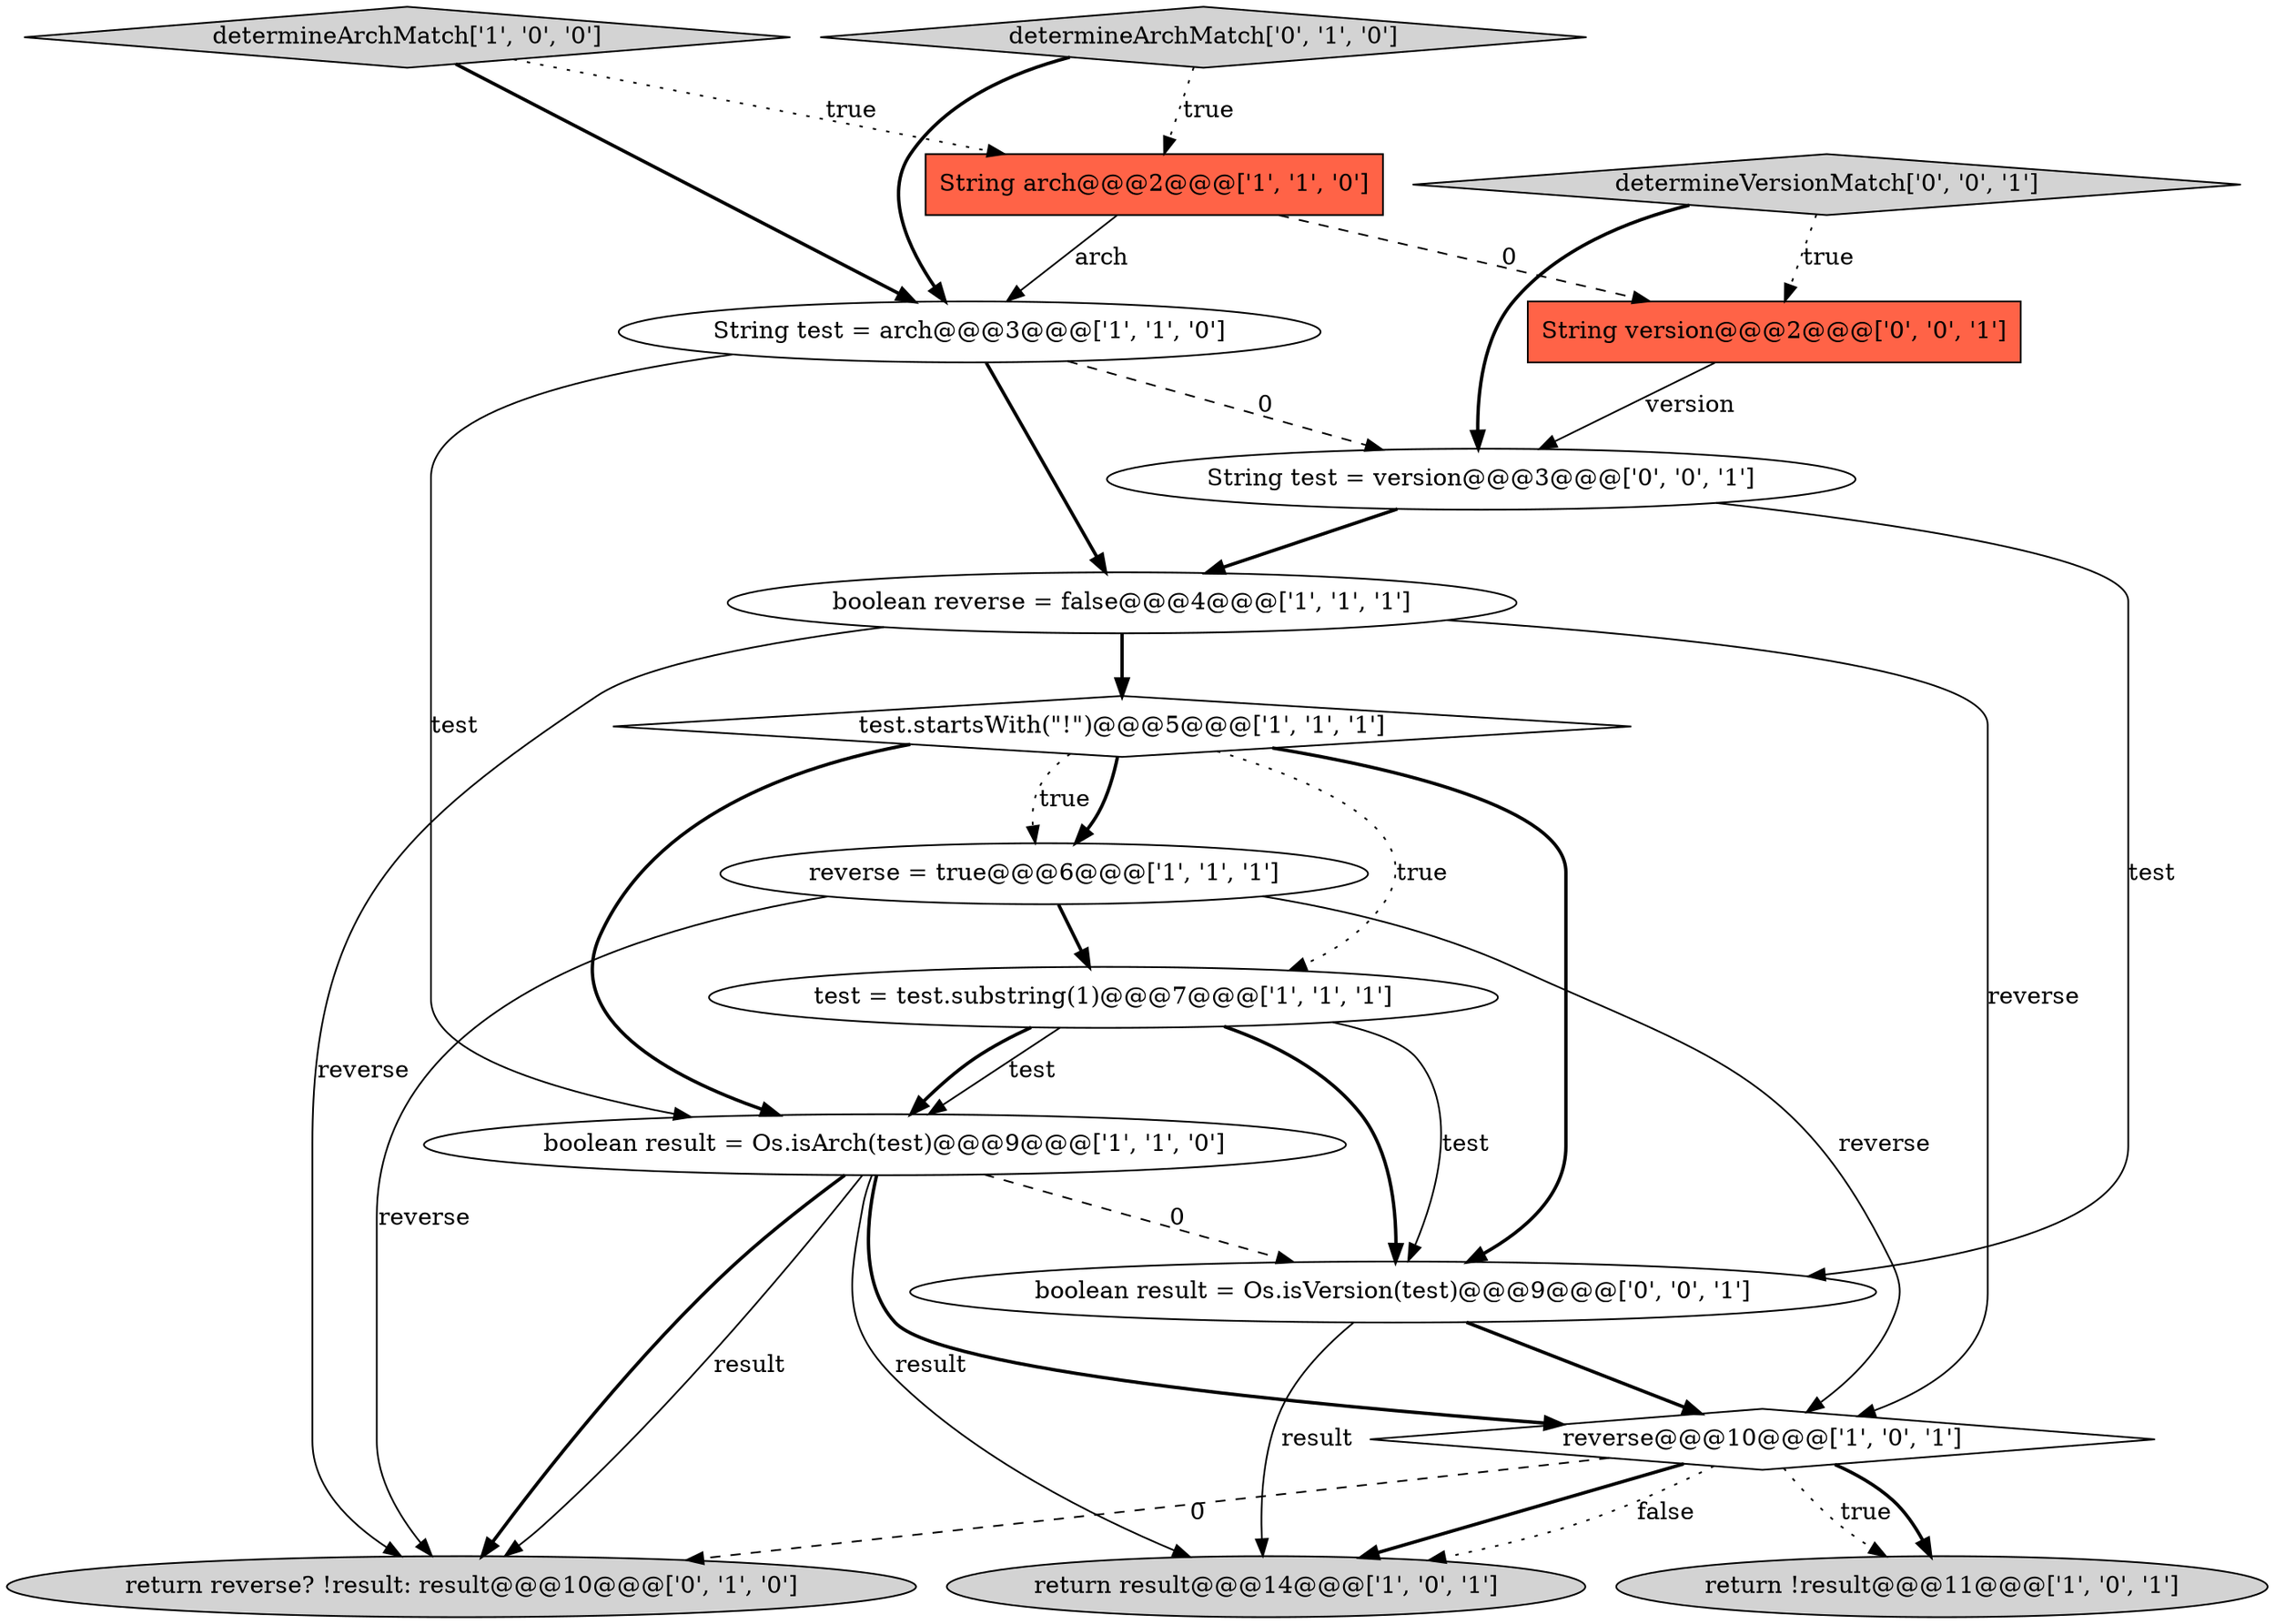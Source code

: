 digraph {
15 [style = filled, label = "boolean result = Os.isVersion(test)@@@9@@@['0', '0', '1']", fillcolor = white, shape = ellipse image = "AAA0AAABBB3BBB"];
13 [style = filled, label = "String version@@@2@@@['0', '0', '1']", fillcolor = tomato, shape = box image = "AAA0AAABBB3BBB"];
0 [style = filled, label = "String test = arch@@@3@@@['1', '1', '0']", fillcolor = white, shape = ellipse image = "AAA0AAABBB1BBB"];
7 [style = filled, label = "test.startsWith(\"!\")@@@5@@@['1', '1', '1']", fillcolor = white, shape = diamond image = "AAA0AAABBB1BBB"];
5 [style = filled, label = "test = test.substring(1)@@@7@@@['1', '1', '1']", fillcolor = white, shape = ellipse image = "AAA0AAABBB1BBB"];
8 [style = filled, label = "determineArchMatch['1', '0', '0']", fillcolor = lightgray, shape = diamond image = "AAA0AAABBB1BBB"];
2 [style = filled, label = "return result@@@14@@@['1', '0', '1']", fillcolor = lightgray, shape = ellipse image = "AAA0AAABBB1BBB"];
10 [style = filled, label = "boolean reverse = false@@@4@@@['1', '1', '1']", fillcolor = white, shape = ellipse image = "AAA0AAABBB1BBB"];
4 [style = filled, label = "reverse@@@10@@@['1', '0', '1']", fillcolor = white, shape = diamond image = "AAA0AAABBB1BBB"];
11 [style = filled, label = "determineArchMatch['0', '1', '0']", fillcolor = lightgray, shape = diamond image = "AAA0AAABBB2BBB"];
3 [style = filled, label = "return !result@@@11@@@['1', '0', '1']", fillcolor = lightgray, shape = ellipse image = "AAA0AAABBB1BBB"];
9 [style = filled, label = "reverse = true@@@6@@@['1', '1', '1']", fillcolor = white, shape = ellipse image = "AAA0AAABBB1BBB"];
12 [style = filled, label = "return reverse? !result: result@@@10@@@['0', '1', '0']", fillcolor = lightgray, shape = ellipse image = "AAA1AAABBB2BBB"];
14 [style = filled, label = "String test = version@@@3@@@['0', '0', '1']", fillcolor = white, shape = ellipse image = "AAA0AAABBB3BBB"];
1 [style = filled, label = "String arch@@@2@@@['1', '1', '0']", fillcolor = tomato, shape = box image = "AAA0AAABBB1BBB"];
6 [style = filled, label = "boolean result = Os.isArch(test)@@@9@@@['1', '1', '0']", fillcolor = white, shape = ellipse image = "AAA0AAABBB1BBB"];
16 [style = filled, label = "determineVersionMatch['0', '0', '1']", fillcolor = lightgray, shape = diamond image = "AAA0AAABBB3BBB"];
15->2 [style = solid, label="result"];
4->12 [style = dashed, label="0"];
6->4 [style = bold, label=""];
4->3 [style = dotted, label="true"];
8->0 [style = bold, label=""];
7->9 [style = bold, label=""];
4->2 [style = dotted, label="false"];
11->0 [style = bold, label=""];
10->4 [style = solid, label="reverse"];
9->12 [style = solid, label="reverse"];
15->4 [style = bold, label=""];
5->6 [style = solid, label="test"];
7->6 [style = bold, label=""];
13->14 [style = solid, label="version"];
0->14 [style = dashed, label="0"];
16->13 [style = dotted, label="true"];
7->9 [style = dotted, label="true"];
14->15 [style = solid, label="test"];
4->2 [style = bold, label=""];
1->13 [style = dashed, label="0"];
7->5 [style = dotted, label="true"];
0->10 [style = bold, label=""];
10->12 [style = solid, label="reverse"];
6->2 [style = solid, label="result"];
10->7 [style = bold, label=""];
5->15 [style = solid, label="test"];
11->1 [style = dotted, label="true"];
16->14 [style = bold, label=""];
0->6 [style = solid, label="test"];
6->12 [style = solid, label="result"];
6->12 [style = bold, label=""];
6->15 [style = dashed, label="0"];
1->0 [style = solid, label="arch"];
7->15 [style = bold, label=""];
9->4 [style = solid, label="reverse"];
14->10 [style = bold, label=""];
9->5 [style = bold, label=""];
4->3 [style = bold, label=""];
8->1 [style = dotted, label="true"];
5->6 [style = bold, label=""];
5->15 [style = bold, label=""];
}
